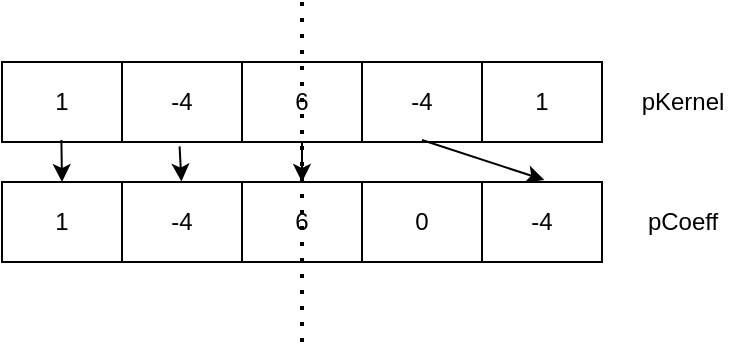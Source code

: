 <mxfile version="15.1.4" type="github">
  <diagram id="Zf2Hgj7KnCBRml_kmFyM" name="Page-1">
    <mxGraphModel dx="1550" dy="867" grid="0" gridSize="10" guides="1" tooltips="1" connect="1" arrows="1" fold="1" page="1" pageScale="1" pageWidth="1169" pageHeight="1654" math="0" shadow="0">
      <root>
        <mxCell id="0" />
        <mxCell id="1" parent="0" />
        <mxCell id="TON6g9li_GSsWZoLbQqP-30" value="" style="shape=table;startSize=0;container=1;collapsible=0;childLayout=tableLayout;" vertex="1" parent="1">
          <mxGeometry x="430" y="420" width="300" height="40" as="geometry" />
        </mxCell>
        <mxCell id="TON6g9li_GSsWZoLbQqP-31" value="" style="shape=partialRectangle;collapsible=0;dropTarget=0;pointerEvents=0;fillColor=none;top=0;left=0;bottom=0;right=0;points=[[0,0.5],[1,0.5]];portConstraint=eastwest;" vertex="1" parent="TON6g9li_GSsWZoLbQqP-30">
          <mxGeometry width="300" height="40" as="geometry" />
        </mxCell>
        <mxCell id="TON6g9li_GSsWZoLbQqP-32" value="1" style="shape=partialRectangle;html=1;whiteSpace=wrap;connectable=0;overflow=hidden;fillColor=none;top=0;left=0;bottom=0;right=0;pointerEvents=1;" vertex="1" parent="TON6g9li_GSsWZoLbQqP-31">
          <mxGeometry width="60" height="40" as="geometry" />
        </mxCell>
        <mxCell id="TON6g9li_GSsWZoLbQqP-33" value="-4" style="shape=partialRectangle;html=1;whiteSpace=wrap;connectable=0;overflow=hidden;fillColor=none;top=0;left=0;bottom=0;right=0;pointerEvents=1;" vertex="1" parent="TON6g9li_GSsWZoLbQqP-31">
          <mxGeometry x="60" width="60" height="40" as="geometry" />
        </mxCell>
        <mxCell id="TON6g9li_GSsWZoLbQqP-34" value="6" style="shape=partialRectangle;html=1;whiteSpace=wrap;connectable=0;overflow=hidden;fillColor=none;top=0;left=0;bottom=0;right=0;pointerEvents=1;" vertex="1" parent="TON6g9li_GSsWZoLbQqP-31">
          <mxGeometry x="120" width="60" height="40" as="geometry" />
        </mxCell>
        <mxCell id="TON6g9li_GSsWZoLbQqP-35" value="-4" style="shape=partialRectangle;html=1;whiteSpace=wrap;connectable=0;overflow=hidden;fillColor=none;top=0;left=0;bottom=0;right=0;pointerEvents=1;" vertex="1" parent="TON6g9li_GSsWZoLbQqP-31">
          <mxGeometry x="180" width="60" height="40" as="geometry" />
        </mxCell>
        <mxCell id="TON6g9li_GSsWZoLbQqP-36" value="1" style="shape=partialRectangle;html=1;whiteSpace=wrap;connectable=0;overflow=hidden;fillColor=none;top=0;left=0;bottom=0;right=0;pointerEvents=1;" vertex="1" parent="TON6g9li_GSsWZoLbQqP-31">
          <mxGeometry x="240" width="60" height="40" as="geometry" />
        </mxCell>
        <mxCell id="TON6g9li_GSsWZoLbQqP-58" value="" style="shape=table;startSize=0;container=1;collapsible=0;childLayout=tableLayout;" vertex="1" parent="1">
          <mxGeometry x="430" y="480" width="300" height="40" as="geometry" />
        </mxCell>
        <mxCell id="TON6g9li_GSsWZoLbQqP-59" value="" style="shape=partialRectangle;collapsible=0;dropTarget=0;pointerEvents=0;fillColor=none;top=0;left=0;bottom=0;right=0;points=[[0,0.5],[1,0.5]];portConstraint=eastwest;" vertex="1" parent="TON6g9li_GSsWZoLbQqP-58">
          <mxGeometry width="300" height="40" as="geometry" />
        </mxCell>
        <mxCell id="TON6g9li_GSsWZoLbQqP-60" value="1" style="shape=partialRectangle;html=1;whiteSpace=wrap;connectable=0;overflow=hidden;fillColor=none;top=0;left=0;bottom=0;right=0;pointerEvents=1;" vertex="1" parent="TON6g9li_GSsWZoLbQqP-59">
          <mxGeometry width="60" height="40" as="geometry" />
        </mxCell>
        <mxCell id="TON6g9li_GSsWZoLbQqP-61" value="-4" style="shape=partialRectangle;html=1;whiteSpace=wrap;connectable=0;overflow=hidden;fillColor=none;top=0;left=0;bottom=0;right=0;pointerEvents=1;" vertex="1" parent="TON6g9li_GSsWZoLbQqP-59">
          <mxGeometry x="60" width="60" height="40" as="geometry" />
        </mxCell>
        <mxCell id="TON6g9li_GSsWZoLbQqP-62" value="6" style="shape=partialRectangle;html=1;whiteSpace=wrap;connectable=0;overflow=hidden;fillColor=none;top=0;left=0;bottom=0;right=0;pointerEvents=1;" vertex="1" parent="TON6g9li_GSsWZoLbQqP-59">
          <mxGeometry x="120" width="60" height="40" as="geometry" />
        </mxCell>
        <mxCell id="TON6g9li_GSsWZoLbQqP-63" value="0" style="shape=partialRectangle;html=1;whiteSpace=wrap;connectable=0;overflow=hidden;fillColor=none;top=0;left=0;bottom=0;right=0;pointerEvents=1;" vertex="1" parent="TON6g9li_GSsWZoLbQqP-59">
          <mxGeometry x="180" width="60" height="40" as="geometry" />
        </mxCell>
        <mxCell id="TON6g9li_GSsWZoLbQqP-64" value="-4" style="shape=partialRectangle;html=1;whiteSpace=wrap;connectable=0;overflow=hidden;fillColor=none;top=0;left=0;bottom=0;right=0;pointerEvents=1;" vertex="1" parent="TON6g9li_GSsWZoLbQqP-59">
          <mxGeometry x="240" width="60" height="40" as="geometry" />
        </mxCell>
        <mxCell id="TON6g9li_GSsWZoLbQqP-69" value="pKernel" style="text;html=1;align=center;verticalAlign=middle;resizable=0;points=[];autosize=1;strokeColor=none;fillColor=none;" vertex="1" parent="1">
          <mxGeometry x="740" y="430" width="60" height="20" as="geometry" />
        </mxCell>
        <mxCell id="TON6g9li_GSsWZoLbQqP-70" value="pCoeff" style="text;html=1;align=center;verticalAlign=middle;resizable=0;points=[];autosize=1;strokeColor=none;fillColor=none;" vertex="1" parent="1">
          <mxGeometry x="745" y="490" width="50" height="20" as="geometry" />
        </mxCell>
        <mxCell id="TON6g9li_GSsWZoLbQqP-72" value="" style="endArrow=none;dashed=1;html=1;dashPattern=1 3;strokeWidth=2;" edge="1" parent="1">
          <mxGeometry width="50" height="50" relative="1" as="geometry">
            <mxPoint x="580" y="560" as="sourcePoint" />
            <mxPoint x="580" y="390" as="targetPoint" />
          </mxGeometry>
        </mxCell>
        <mxCell id="TON6g9li_GSsWZoLbQqP-73" value="" style="endArrow=classic;html=1;exitX=0.099;exitY=0.975;exitDx=0;exitDy=0;exitPerimeter=0;" edge="1" parent="1" source="TON6g9li_GSsWZoLbQqP-31">
          <mxGeometry width="50" height="50" relative="1" as="geometry">
            <mxPoint x="560" y="600" as="sourcePoint" />
            <mxPoint x="460" y="480" as="targetPoint" />
          </mxGeometry>
        </mxCell>
        <mxCell id="TON6g9li_GSsWZoLbQqP-76" value="" style="endArrow=classic;html=1;exitX=0.296;exitY=1.055;exitDx=0;exitDy=0;exitPerimeter=0;entryX=0.299;entryY=-0.005;entryDx=0;entryDy=0;entryPerimeter=0;" edge="1" parent="1" source="TON6g9li_GSsWZoLbQqP-31" target="TON6g9li_GSsWZoLbQqP-59">
          <mxGeometry width="50" height="50" relative="1" as="geometry">
            <mxPoint x="560" y="600" as="sourcePoint" />
            <mxPoint x="610" y="550" as="targetPoint" />
          </mxGeometry>
        </mxCell>
        <mxCell id="TON6g9li_GSsWZoLbQqP-77" value="" style="endArrow=classic;html=1;entryX=0.904;entryY=-0.025;entryDx=0;entryDy=0;entryPerimeter=0;" edge="1" parent="1" target="TON6g9li_GSsWZoLbQqP-59">
          <mxGeometry width="50" height="50" relative="1" as="geometry">
            <mxPoint x="640" y="459" as="sourcePoint" />
            <mxPoint x="610" y="550" as="targetPoint" />
          </mxGeometry>
        </mxCell>
        <mxCell id="TON6g9li_GSsWZoLbQqP-78" value="" style="endArrow=classic;html=1;" edge="1" parent="1">
          <mxGeometry width="50" height="50" relative="1" as="geometry">
            <mxPoint x="580" y="460" as="sourcePoint" />
            <mxPoint x="580" y="480" as="targetPoint" />
          </mxGeometry>
        </mxCell>
      </root>
    </mxGraphModel>
  </diagram>
</mxfile>
